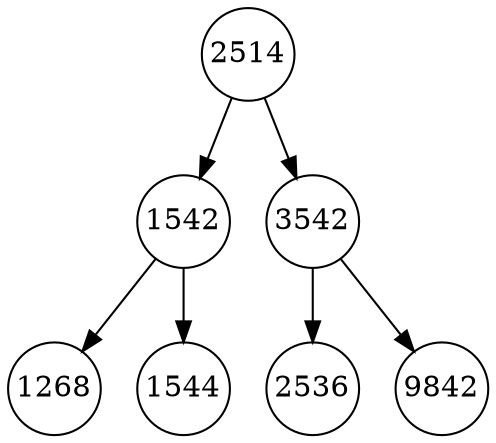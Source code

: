 digraph test_tree_avl {
node [shape="circle", style="filled", fillcolor="white", fontcolor="black", margin="0.01"];
1542 -> 1268;
1542 -> 1544;
2514 -> 1542;
2514 -> 3542;
3542 -> 2536;
3542 -> 9842;
}
